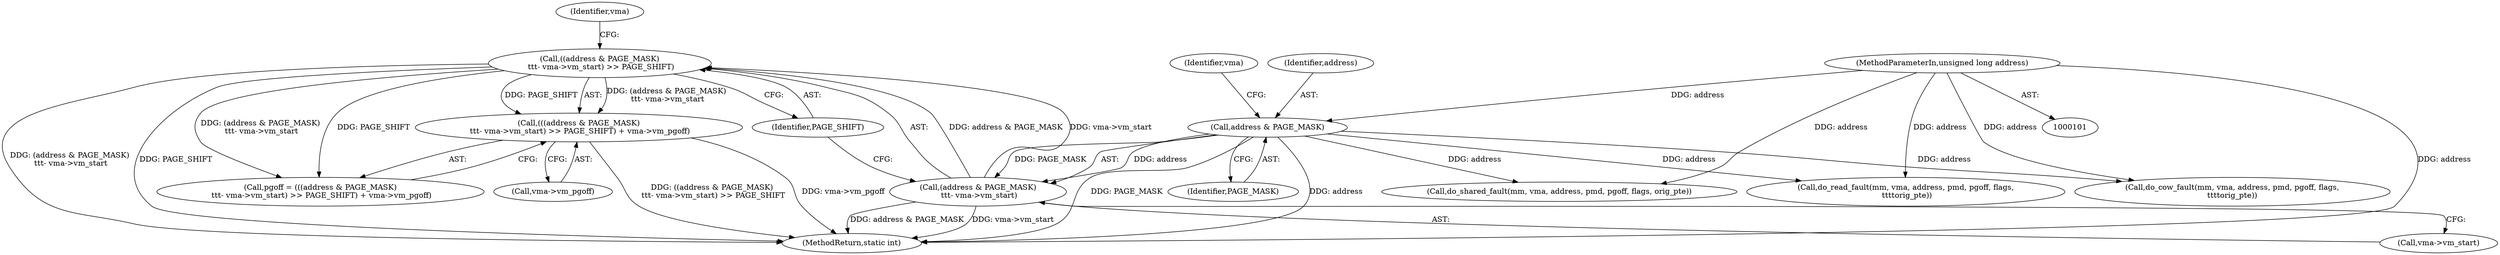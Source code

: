 digraph "0_linux_6b7339f4c31ad69c8e9c0b2859276e22cf72176d_0@pointer" {
"1000113" [label="(Call,(((address & PAGE_MASK)\n \t\t\t- vma->vm_start) >> PAGE_SHIFT) + vma->vm_pgoff)"];
"1000114" [label="(Call,((address & PAGE_MASK)\n \t\t\t- vma->vm_start) >> PAGE_SHIFT)"];
"1000115" [label="(Call,(address & PAGE_MASK)\n \t\t\t- vma->vm_start)"];
"1000116" [label="(Call,address & PAGE_MASK)"];
"1000104" [label="(MethodParameterIn,unsigned long address)"];
"1000119" [label="(Call,vma->vm_start)"];
"1000114" [label="(Call,((address & PAGE_MASK)\n \t\t\t- vma->vm_start) >> PAGE_SHIFT)"];
"1000116" [label="(Call,address & PAGE_MASK)"];
"1000159" [label="(Call,do_cow_fault(mm, vma, address, pmd, pgoff, flags,\n\t\t\t\torig_pte))"];
"1000168" [label="(Call,do_shared_fault(mm, vma, address, pmd, pgoff, flags, orig_pte))"];
"1000104" [label="(MethodParameterIn,unsigned long address)"];
"1000122" [label="(Identifier,PAGE_SHIFT)"];
"1000115" [label="(Call,(address & PAGE_MASK)\n \t\t\t- vma->vm_start)"];
"1000143" [label="(Call,do_read_fault(mm, vma, address, pmd, pgoff, flags,\n \t\t\t\torig_pte))"];
"1000120" [label="(Identifier,vma)"];
"1000176" [label="(MethodReturn,static int)"];
"1000111" [label="(Call,pgoff = (((address & PAGE_MASK)\n \t\t\t- vma->vm_start) >> PAGE_SHIFT) + vma->vm_pgoff)"];
"1000123" [label="(Call,vma->vm_pgoff)"];
"1000113" [label="(Call,(((address & PAGE_MASK)\n \t\t\t- vma->vm_start) >> PAGE_SHIFT) + vma->vm_pgoff)"];
"1000118" [label="(Identifier,PAGE_MASK)"];
"1000117" [label="(Identifier,address)"];
"1000124" [label="(Identifier,vma)"];
"1000113" -> "1000111"  [label="AST: "];
"1000113" -> "1000123"  [label="CFG: "];
"1000114" -> "1000113"  [label="AST: "];
"1000123" -> "1000113"  [label="AST: "];
"1000111" -> "1000113"  [label="CFG: "];
"1000113" -> "1000176"  [label="DDG: ((address & PAGE_MASK)\n \t\t\t- vma->vm_start) >> PAGE_SHIFT"];
"1000113" -> "1000176"  [label="DDG: vma->vm_pgoff"];
"1000114" -> "1000113"  [label="DDG: (address & PAGE_MASK)\n \t\t\t- vma->vm_start"];
"1000114" -> "1000113"  [label="DDG: PAGE_SHIFT"];
"1000114" -> "1000122"  [label="CFG: "];
"1000115" -> "1000114"  [label="AST: "];
"1000122" -> "1000114"  [label="AST: "];
"1000124" -> "1000114"  [label="CFG: "];
"1000114" -> "1000176"  [label="DDG: (address & PAGE_MASK)\n \t\t\t- vma->vm_start"];
"1000114" -> "1000176"  [label="DDG: PAGE_SHIFT"];
"1000114" -> "1000111"  [label="DDG: (address & PAGE_MASK)\n \t\t\t- vma->vm_start"];
"1000114" -> "1000111"  [label="DDG: PAGE_SHIFT"];
"1000115" -> "1000114"  [label="DDG: address & PAGE_MASK"];
"1000115" -> "1000114"  [label="DDG: vma->vm_start"];
"1000115" -> "1000119"  [label="CFG: "];
"1000116" -> "1000115"  [label="AST: "];
"1000119" -> "1000115"  [label="AST: "];
"1000122" -> "1000115"  [label="CFG: "];
"1000115" -> "1000176"  [label="DDG: vma->vm_start"];
"1000115" -> "1000176"  [label="DDG: address & PAGE_MASK"];
"1000116" -> "1000115"  [label="DDG: address"];
"1000116" -> "1000115"  [label="DDG: PAGE_MASK"];
"1000116" -> "1000118"  [label="CFG: "];
"1000117" -> "1000116"  [label="AST: "];
"1000118" -> "1000116"  [label="AST: "];
"1000120" -> "1000116"  [label="CFG: "];
"1000116" -> "1000176"  [label="DDG: PAGE_MASK"];
"1000116" -> "1000176"  [label="DDG: address"];
"1000104" -> "1000116"  [label="DDG: address"];
"1000116" -> "1000143"  [label="DDG: address"];
"1000116" -> "1000159"  [label="DDG: address"];
"1000116" -> "1000168"  [label="DDG: address"];
"1000104" -> "1000101"  [label="AST: "];
"1000104" -> "1000176"  [label="DDG: address"];
"1000104" -> "1000143"  [label="DDG: address"];
"1000104" -> "1000159"  [label="DDG: address"];
"1000104" -> "1000168"  [label="DDG: address"];
}
